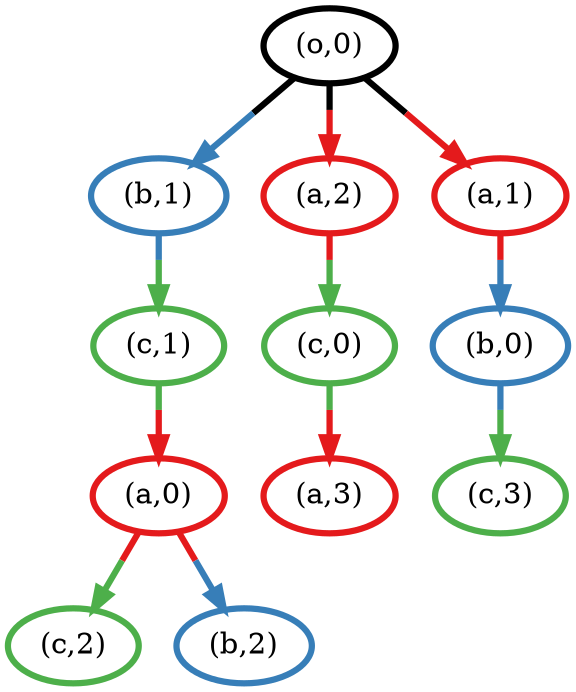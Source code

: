 digraph G {
	11 [penwidth=3,colorscheme=set19,color=-1672556864,label="(o,0)"]
	10 [penwidth=3,colorscheme=set19,color=1,label="(a,3)"]
	9 [penwidth=3,colorscheme=set19,color=3,label="(c,1)"]
	8 [penwidth=3,colorscheme=set19,color=2,label="(b,1)"]
	7 [penwidth=3,colorscheme=set19,color=3,label="(c,3)"]
	6 [penwidth=3,colorscheme=set19,color=3,label="(c,0)"]
	5 [penwidth=3,colorscheme=set19,color=1,label="(a,2)"]
	4 [penwidth=3,colorscheme=set19,color=2,label="(b,0)"]
	3 [penwidth=3,colorscheme=set19,color=1,label="(a,1)"]
	2 [penwidth=3,colorscheme=set19,color=3,label="(c,2)"]
	1 [penwidth=3,colorscheme=set19,color=2,label="(b,2)"]
	0 [penwidth=3,colorscheme=set19,color=1,label="(a,0)"]
	11 -> 8 [penwidth=3,colorscheme=set19,color="-1672556864;0.5:2"]
	11 -> 5 [penwidth=3,colorscheme=set19,color="-1672556864;0.5:1"]
	11 -> 3 [penwidth=3,colorscheme=set19,color="-1672556864;0.5:1"]
	9 -> 0 [penwidth=3,colorscheme=set19,color="3;0.5:1"]
	8 -> 9 [penwidth=3,colorscheme=set19,color="2;0.5:3"]
	6 -> 10 [penwidth=3,colorscheme=set19,color="3;0.5:1"]
	5 -> 6 [penwidth=3,colorscheme=set19,color="1;0.5:3"]
	4 -> 7 [penwidth=3,colorscheme=set19,color="2;0.5:3"]
	3 -> 4 [penwidth=3,colorscheme=set19,color="1;0.5:2"]
	0 -> 2 [penwidth=3,colorscheme=set19,color="1;0.5:3"]
	0 -> 1 [penwidth=3,colorscheme=set19,color="1;0.5:2"]
}